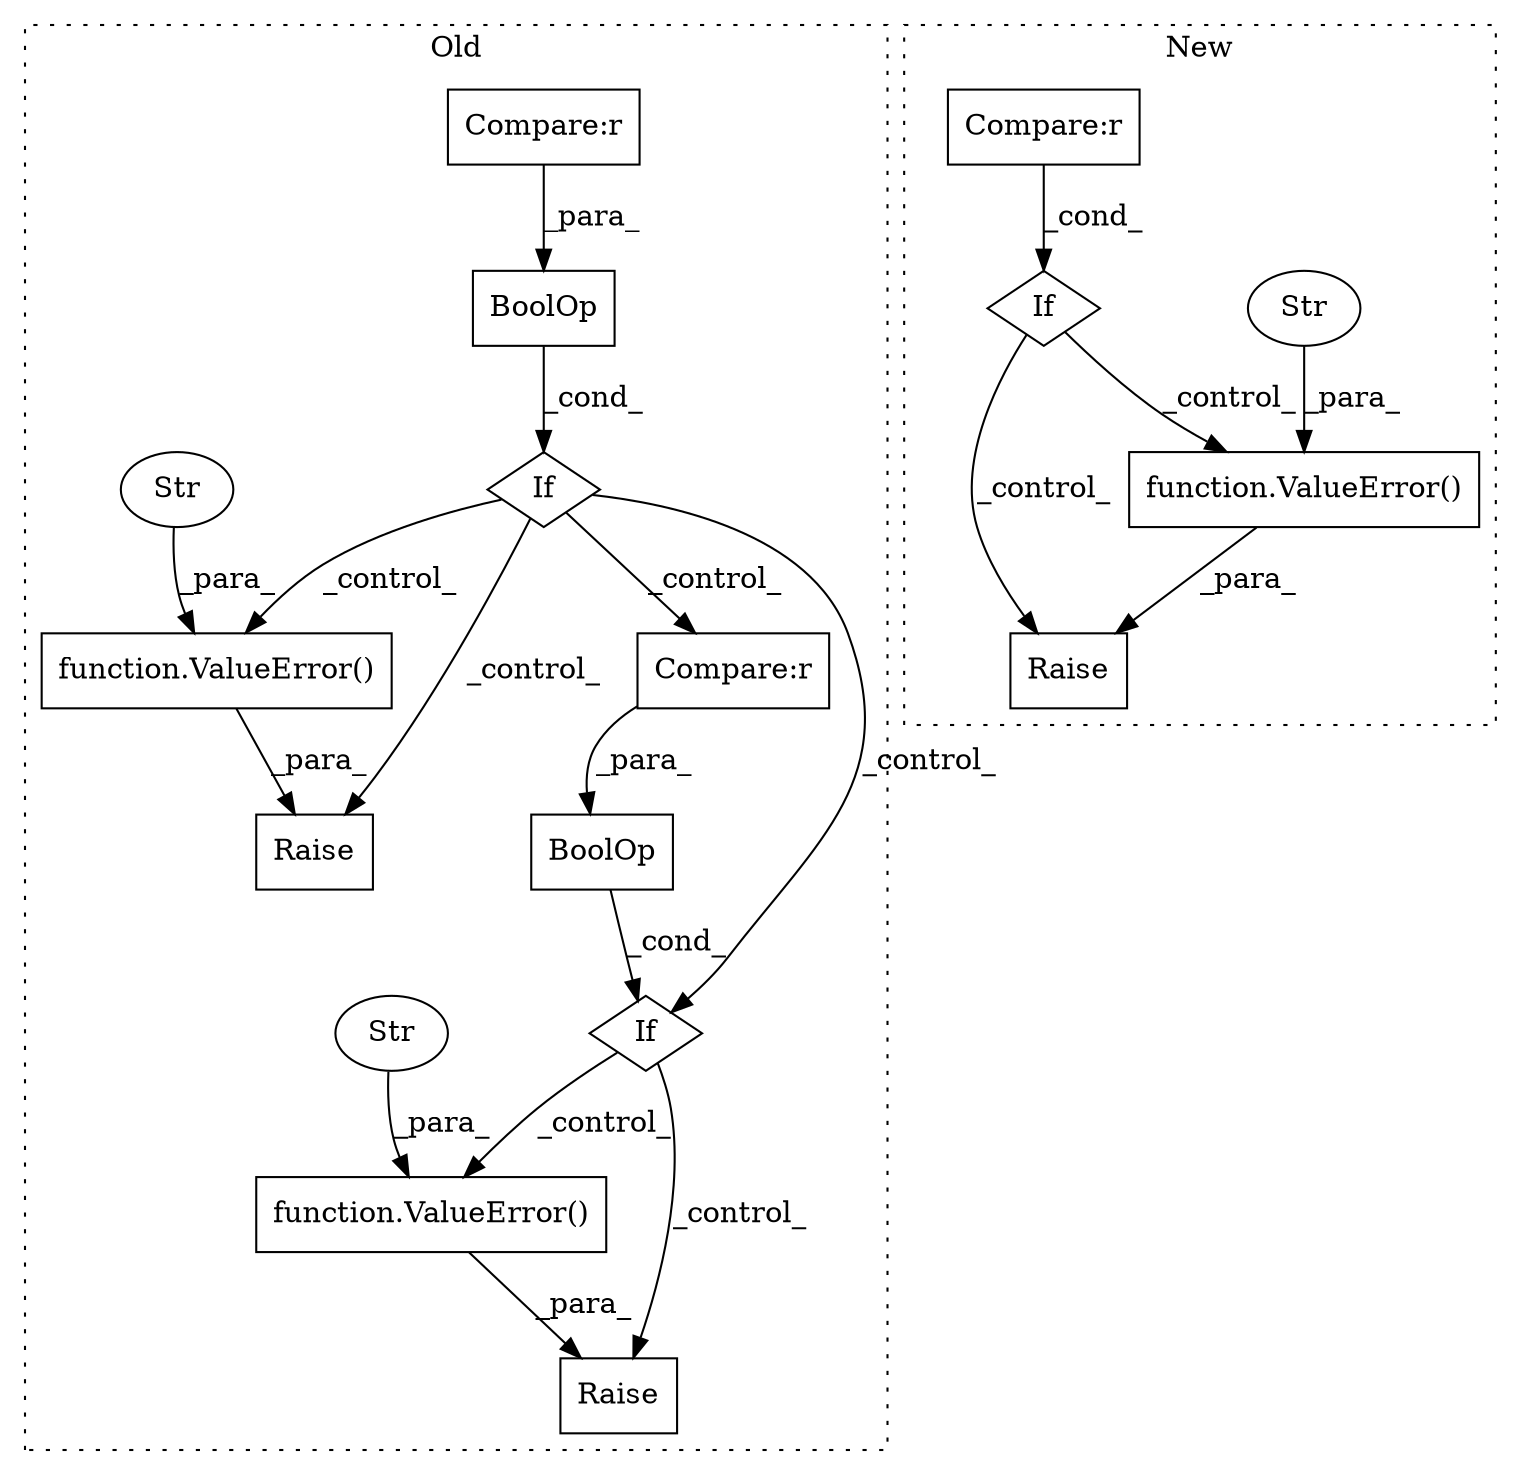 digraph G {
subgraph cluster0 {
1 [label="function.ValueError()" a="75" s="41151,41192" l="11,1" shape="box"];
3 [label="Raise" a="91" s="41145" l="6" shape="box"];
5 [label="Str" a="66" s="41162" l="30" shape="ellipse"];
6 [label="If" a="96" s="41082" l="3" shape="diamond"];
8 [label="Compare:r" a="40" s="41090" l="17" shape="box"];
11 [label="BoolOp" a="72" s="41089" l="42" shape="box"];
12 [label="If" a="96" s="41202" l="3" shape="diamond"];
13 [label="Compare:r" a="40" s="41232" l="18" shape="box"];
14 [label="Raise" a="91" s="41265" l="6" shape="box"];
15 [label="function.ValueError()" a="75" s="41271,41312" l="11,1" shape="box"];
16 [label="Str" a="66" s="41282" l="30" shape="ellipse"];
17 [label="BoolOp" a="72" s="41209" l="42" shape="box"];
label = "Old";
style="dotted";
}
subgraph cluster1 {
2 [label="Raise" a="91" s="43342" l="6" shape="box"];
4 [label="function.ValueError()" a="75" s="43348,43381" l="11,1" shape="box"];
7 [label="Str" a="66" s="43359" l="22" shape="ellipse"];
9 [label="If" a="96" s="43202" l="3" shape="diamond"];
10 [label="Compare:r" a="40" s="43209" l="18" shape="box"];
label = "New";
style="dotted";
}
1 -> 3 [label="_para_"];
4 -> 2 [label="_para_"];
5 -> 1 [label="_para_"];
6 -> 12 [label="_control_"];
6 -> 13 [label="_control_"];
6 -> 1 [label="_control_"];
6 -> 3 [label="_control_"];
7 -> 4 [label="_para_"];
8 -> 11 [label="_para_"];
9 -> 2 [label="_control_"];
9 -> 4 [label="_control_"];
10 -> 9 [label="_cond_"];
11 -> 6 [label="_cond_"];
12 -> 15 [label="_control_"];
12 -> 14 [label="_control_"];
13 -> 17 [label="_para_"];
15 -> 14 [label="_para_"];
16 -> 15 [label="_para_"];
17 -> 12 [label="_cond_"];
}